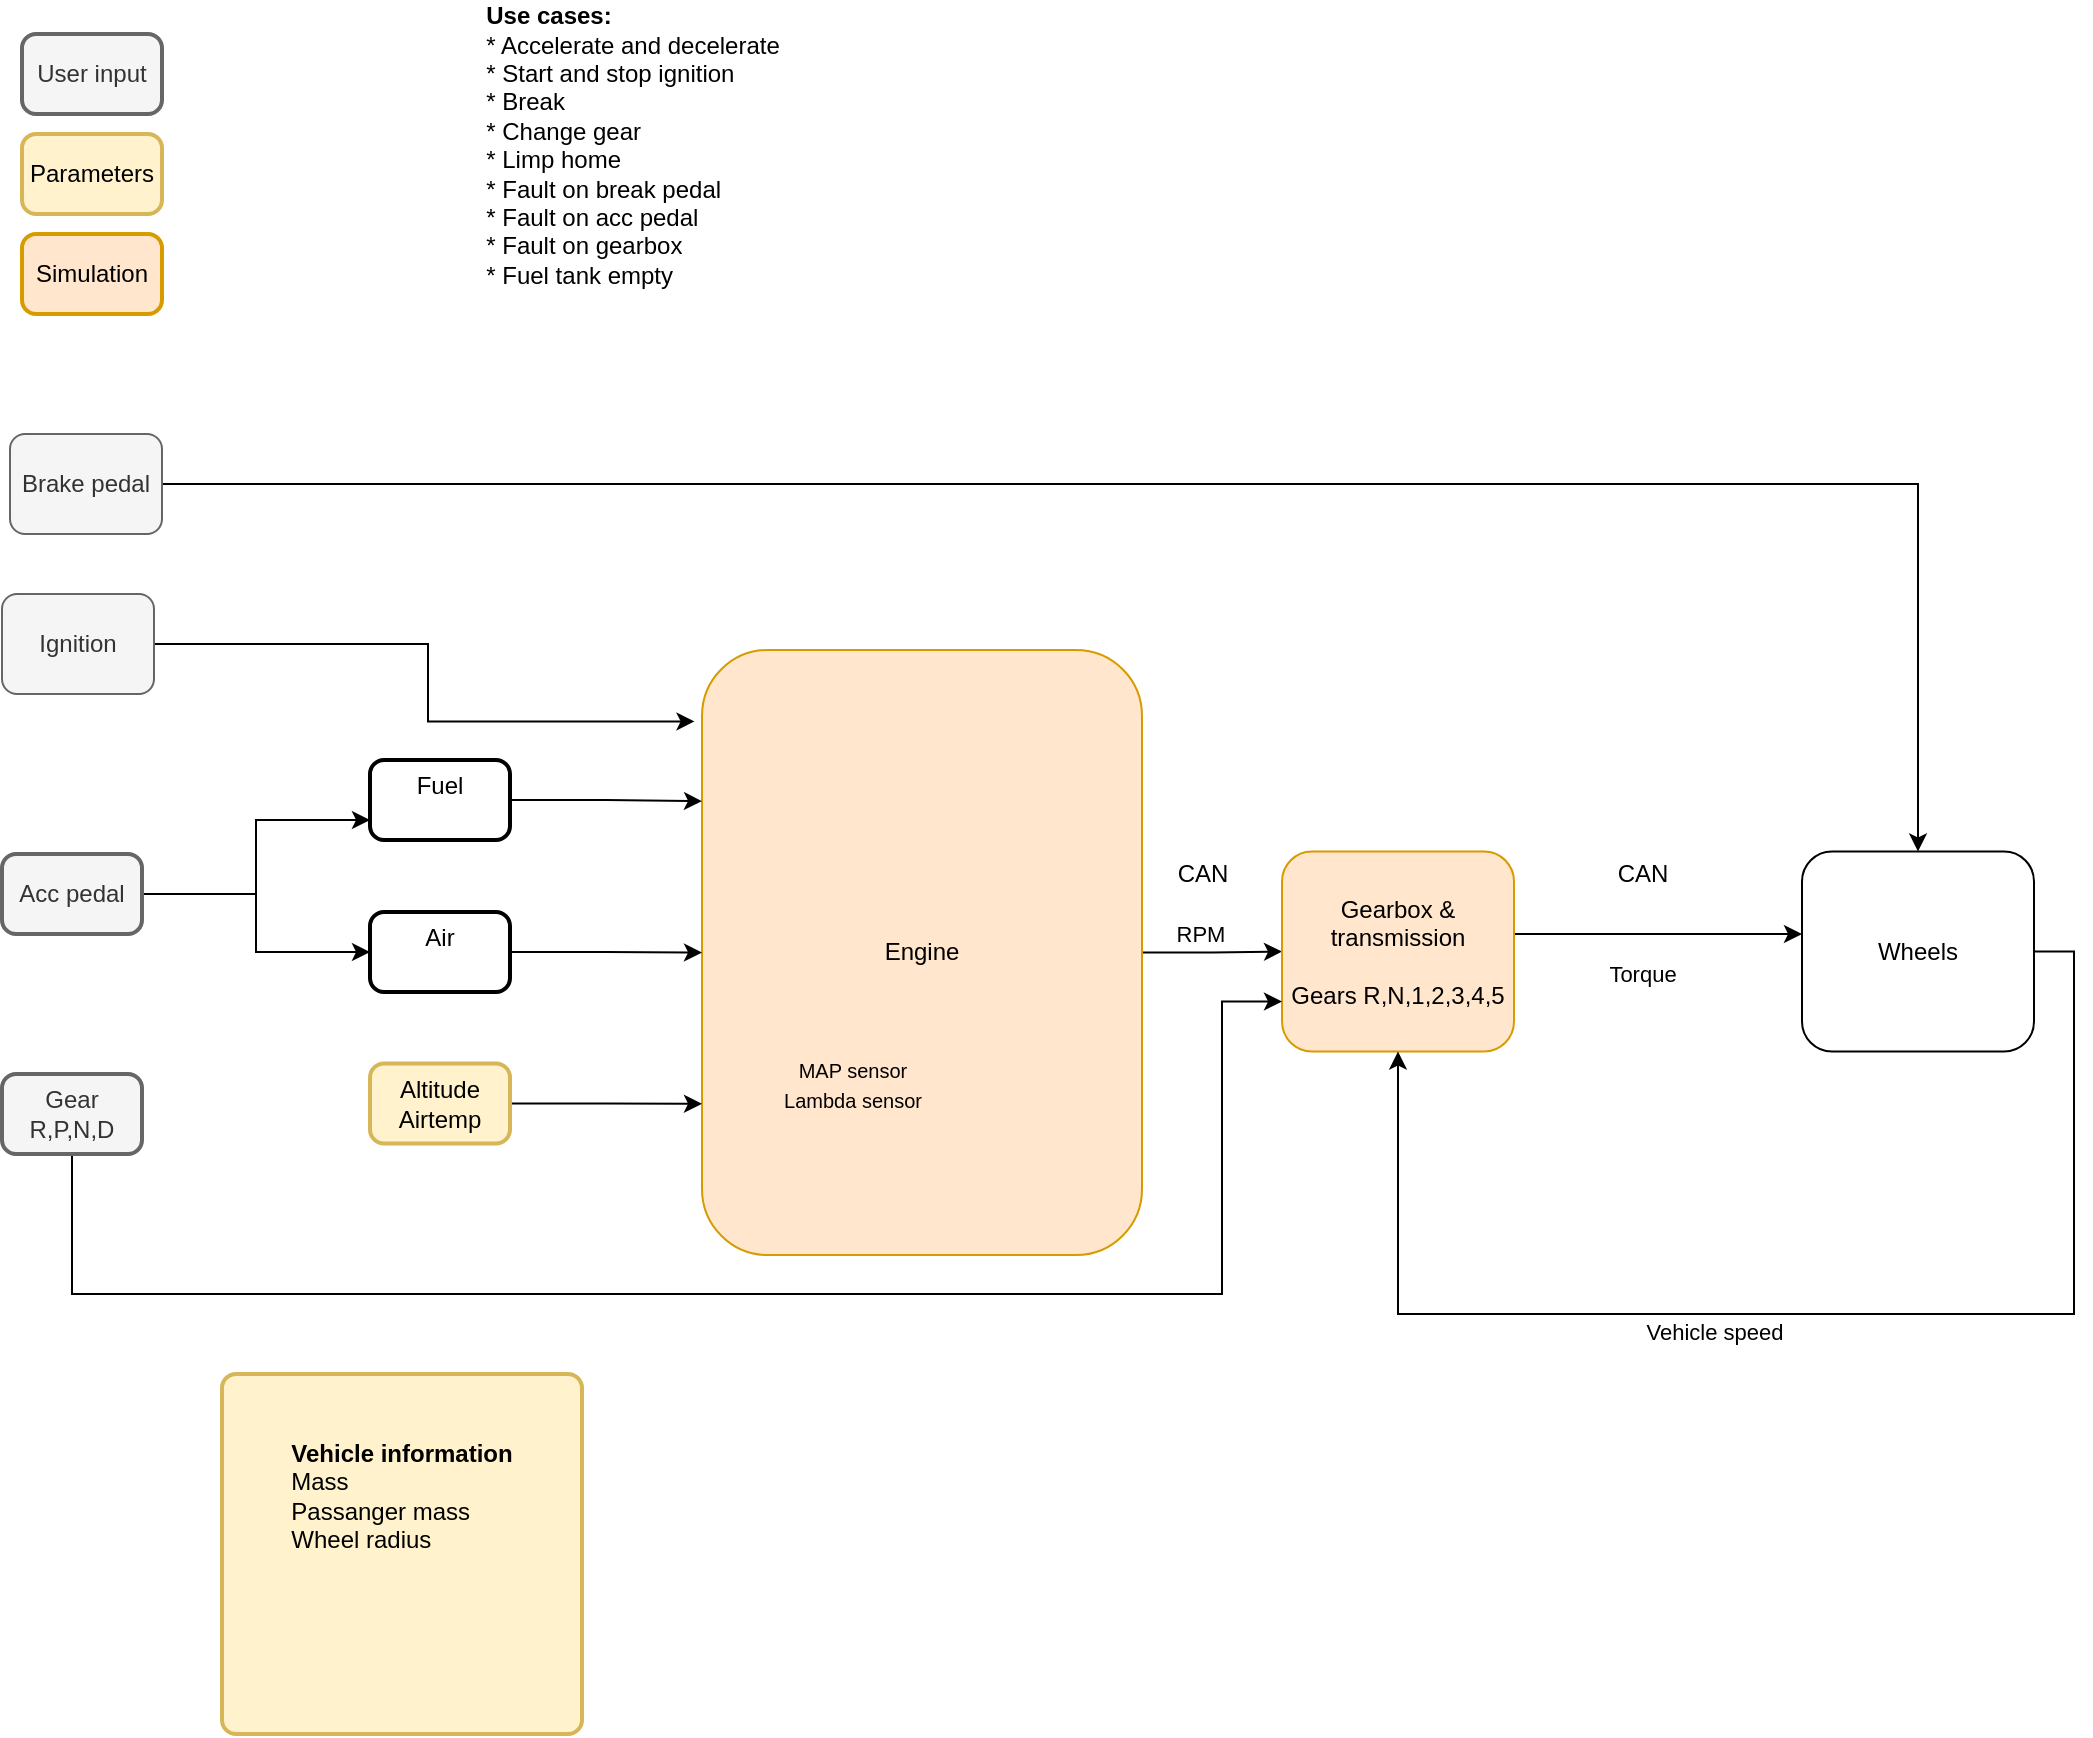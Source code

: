 <mxfile version="13.8.7" type="github">
  <diagram id="C5RBs43oDa-KdzZeNtuy" name="Page-1">
    <mxGraphModel dx="854" dy="1797" grid="1" gridSize="10" guides="1" tooltips="1" connect="1" arrows="1" fold="1" page="1" pageScale="1" pageWidth="827" pageHeight="1169" math="0" shadow="0">
      <root>
        <mxCell id="WIyWlLk6GJQsqaUBKTNV-0" />
        <mxCell id="WIyWlLk6GJQsqaUBKTNV-1" parent="WIyWlLk6GJQsqaUBKTNV-0" />
        <mxCell id="D_8V-2hycaDIohQ93AO6-14" style="edgeStyle=orthogonalEdgeStyle;rounded=0;orthogonalLoop=1;jettySize=auto;html=1;entryX=0;entryY=0.5;entryDx=0;entryDy=0;" edge="1" parent="WIyWlLk6GJQsqaUBKTNV-1" source="WIyWlLk6GJQsqaUBKTNV-7" target="D_8V-2hycaDIohQ93AO6-11">
          <mxGeometry relative="1" as="geometry">
            <mxPoint x="660" y="180" as="targetPoint" />
            <Array as="points" />
          </mxGeometry>
        </mxCell>
        <mxCell id="D_8V-2hycaDIohQ93AO6-17" value="RPM" style="edgeLabel;html=1;align=center;verticalAlign=middle;resizable=0;points=[];" vertex="1" connectable="0" parent="D_8V-2hycaDIohQ93AO6-14">
          <mxGeometry x="-0.173" y="-2" relative="1" as="geometry">
            <mxPoint y="-12" as="offset" />
          </mxGeometry>
        </mxCell>
        <mxCell id="WIyWlLk6GJQsqaUBKTNV-7" value="Engine" style="rounded=1;whiteSpace=wrap;html=1;fontSize=12;glass=0;strokeWidth=1;shadow=0;fillColor=#ffe6cc;strokeColor=#d79b00;" parent="WIyWlLk6GJQsqaUBKTNV-1" vertex="1">
          <mxGeometry x="400" y="28" width="220" height="302.5" as="geometry" />
        </mxCell>
        <mxCell id="D_8V-2hycaDIohQ93AO6-1" style="edgeStyle=orthogonalEdgeStyle;rounded=0;orthogonalLoop=1;jettySize=auto;html=1;entryX=0;entryY=0.25;entryDx=0;entryDy=0;" edge="1" parent="WIyWlLk6GJQsqaUBKTNV-1" source="D_8V-2hycaDIohQ93AO6-0" target="WIyWlLk6GJQsqaUBKTNV-7">
          <mxGeometry relative="1" as="geometry">
            <mxPoint x="390" y="150" as="targetPoint" />
          </mxGeometry>
        </mxCell>
        <mxCell id="D_8V-2hycaDIohQ93AO6-0" value="&lt;div&gt;Fuel&lt;/div&gt;&lt;div&gt;&lt;br&gt;&lt;/div&gt;" style="rounded=1;whiteSpace=wrap;html=1;absoluteArcSize=1;arcSize=14;strokeWidth=2;" vertex="1" parent="WIyWlLk6GJQsqaUBKTNV-1">
          <mxGeometry x="234" y="83" width="70" height="40" as="geometry" />
        </mxCell>
        <mxCell id="D_8V-2hycaDIohQ93AO6-8" style="edgeStyle=orthogonalEdgeStyle;rounded=0;orthogonalLoop=1;jettySize=auto;html=1;entryX=0;entryY=0.75;entryDx=0;entryDy=0;exitX=1;exitY=0.5;exitDx=0;exitDy=0;" edge="1" parent="WIyWlLk6GJQsqaUBKTNV-1" source="D_8V-2hycaDIohQ93AO6-5" target="D_8V-2hycaDIohQ93AO6-0">
          <mxGeometry relative="1" as="geometry" />
        </mxCell>
        <mxCell id="D_8V-2hycaDIohQ93AO6-10" style="edgeStyle=orthogonalEdgeStyle;rounded=0;orthogonalLoop=1;jettySize=auto;html=1;exitX=1;exitY=0.5;exitDx=0;exitDy=0;" edge="1" parent="WIyWlLk6GJQsqaUBKTNV-1" source="D_8V-2hycaDIohQ93AO6-5" target="D_8V-2hycaDIohQ93AO6-6">
          <mxGeometry relative="1" as="geometry" />
        </mxCell>
        <mxCell id="D_8V-2hycaDIohQ93AO6-5" value="Acc pedal" style="rounded=1;whiteSpace=wrap;html=1;absoluteArcSize=1;arcSize=14;strokeWidth=2;fillColor=#f5f5f5;strokeColor=#666666;fontColor=#333333;" vertex="1" parent="WIyWlLk6GJQsqaUBKTNV-1">
          <mxGeometry x="50" y="130" width="70" height="40" as="geometry" />
        </mxCell>
        <mxCell id="D_8V-2hycaDIohQ93AO6-7" style="edgeStyle=orthogonalEdgeStyle;rounded=0;orthogonalLoop=1;jettySize=auto;html=1;" edge="1" parent="WIyWlLk6GJQsqaUBKTNV-1" source="D_8V-2hycaDIohQ93AO6-6" target="WIyWlLk6GJQsqaUBKTNV-7">
          <mxGeometry relative="1" as="geometry" />
        </mxCell>
        <mxCell id="D_8V-2hycaDIohQ93AO6-6" value="&lt;div&gt;Air&lt;/div&gt;&lt;div&gt;&lt;br&gt;&lt;/div&gt;" style="rounded=1;whiteSpace=wrap;html=1;absoluteArcSize=1;arcSize=14;strokeWidth=2;" vertex="1" parent="WIyWlLk6GJQsqaUBKTNV-1">
          <mxGeometry x="234" y="159" width="70" height="40" as="geometry" />
        </mxCell>
        <mxCell id="D_8V-2hycaDIohQ93AO6-15" value="Torque" style="edgeStyle=orthogonalEdgeStyle;rounded=0;orthogonalLoop=1;jettySize=auto;html=1;exitX=1;exitY=0.5;exitDx=0;exitDy=0;" edge="1" parent="WIyWlLk6GJQsqaUBKTNV-1" source="D_8V-2hycaDIohQ93AO6-11" target="D_8V-2hycaDIohQ93AO6-18">
          <mxGeometry x="-0.048" y="-20" relative="1" as="geometry">
            <mxPoint x="890" y="180" as="targetPoint" />
            <Array as="points">
              <mxPoint x="806" y="170" />
            </Array>
            <mxPoint as="offset" />
          </mxGeometry>
        </mxCell>
        <mxCell id="D_8V-2hycaDIohQ93AO6-11" value="&lt;div&gt;Gearbox &amp;amp; transmission&lt;/div&gt;&lt;div&gt;&lt;br&gt;&lt;/div&gt;&lt;div&gt;Gears R,N,1,2,3,4,5&lt;br&gt;&lt;/div&gt;" style="rounded=1;whiteSpace=wrap;html=1;fontSize=12;glass=0;strokeWidth=1;shadow=0;fillColor=#ffe6cc;strokeColor=#d79b00;" vertex="1" parent="WIyWlLk6GJQsqaUBKTNV-1">
          <mxGeometry x="690" y="128.75" width="116" height="100" as="geometry" />
        </mxCell>
        <mxCell id="D_8V-2hycaDIohQ93AO6-19" style="edgeStyle=orthogonalEdgeStyle;rounded=0;orthogonalLoop=1;jettySize=auto;html=1;exitX=1;exitY=0.5;exitDx=0;exitDy=0;entryX=0.5;entryY=1;entryDx=0;entryDy=0;" edge="1" parent="WIyWlLk6GJQsqaUBKTNV-1" source="D_8V-2hycaDIohQ93AO6-18" target="D_8V-2hycaDIohQ93AO6-11">
          <mxGeometry relative="1" as="geometry">
            <mxPoint x="940" y="380" as="targetPoint" />
            <Array as="points">
              <mxPoint x="1086" y="179" />
              <mxPoint x="1086" y="360" />
              <mxPoint x="748" y="360" />
            </Array>
          </mxGeometry>
        </mxCell>
        <mxCell id="D_8V-2hycaDIohQ93AO6-20" value="Vehicle speed" style="edgeLabel;html=1;align=center;verticalAlign=middle;resizable=0;points=[];" vertex="1" connectable="0" parent="D_8V-2hycaDIohQ93AO6-19">
          <mxGeometry x="0.136" y="-1" relative="1" as="geometry">
            <mxPoint y="10" as="offset" />
          </mxGeometry>
        </mxCell>
        <mxCell id="D_8V-2hycaDIohQ93AO6-18" value="Wheels" style="rounded=1;whiteSpace=wrap;html=1;fontSize=12;glass=0;strokeWidth=1;shadow=0;" vertex="1" parent="WIyWlLk6GJQsqaUBKTNV-1">
          <mxGeometry x="950" y="128.75" width="116" height="100" as="geometry" />
        </mxCell>
        <mxCell id="D_8V-2hycaDIohQ93AO6-22" style="edgeStyle=orthogonalEdgeStyle;rounded=0;orthogonalLoop=1;jettySize=auto;html=1;" edge="1" parent="WIyWlLk6GJQsqaUBKTNV-1" source="D_8V-2hycaDIohQ93AO6-21" target="D_8V-2hycaDIohQ93AO6-18">
          <mxGeometry relative="1" as="geometry" />
        </mxCell>
        <mxCell id="D_8V-2hycaDIohQ93AO6-21" value="Brake pedal" style="rounded=1;whiteSpace=wrap;html=1;fontSize=12;glass=0;strokeWidth=1;shadow=0;fillColor=#f5f5f5;strokeColor=#666666;fontColor=#333333;" vertex="1" parent="WIyWlLk6GJQsqaUBKTNV-1">
          <mxGeometry x="54" y="-80" width="76" height="50" as="geometry" />
        </mxCell>
        <mxCell id="D_8V-2hycaDIohQ93AO6-25" style="edgeStyle=orthogonalEdgeStyle;rounded=0;orthogonalLoop=1;jettySize=auto;html=1;entryX=0;entryY=0.75;entryDx=0;entryDy=0;" edge="1" parent="WIyWlLk6GJQsqaUBKTNV-1" source="D_8V-2hycaDIohQ93AO6-23" target="D_8V-2hycaDIohQ93AO6-11">
          <mxGeometry relative="1" as="geometry">
            <Array as="points">
              <mxPoint x="85" y="350" />
              <mxPoint x="660" y="350" />
              <mxPoint x="660" y="204" />
            </Array>
          </mxGeometry>
        </mxCell>
        <mxCell id="D_8V-2hycaDIohQ93AO6-23" value="&lt;div&gt;Gear&lt;/div&gt;&lt;div&gt;R,P,N,D&lt;br&gt;&lt;/div&gt;" style="rounded=1;whiteSpace=wrap;html=1;absoluteArcSize=1;arcSize=14;strokeWidth=2;fillColor=#f5f5f5;strokeColor=#666666;fontColor=#333333;" vertex="1" parent="WIyWlLk6GJQsqaUBKTNV-1">
          <mxGeometry x="50" y="240" width="70" height="40" as="geometry" />
        </mxCell>
        <mxCell id="D_8V-2hycaDIohQ93AO6-27" style="edgeStyle=orthogonalEdgeStyle;rounded=0;orthogonalLoop=1;jettySize=auto;html=1;entryX=0;entryY=0.75;entryDx=0;entryDy=0;" edge="1" parent="WIyWlLk6GJQsqaUBKTNV-1" source="D_8V-2hycaDIohQ93AO6-26" target="WIyWlLk6GJQsqaUBKTNV-7">
          <mxGeometry relative="1" as="geometry" />
        </mxCell>
        <mxCell id="D_8V-2hycaDIohQ93AO6-26" value="&lt;div&gt;Altitude&lt;/div&gt;&lt;div&gt;Airtemp&lt;br&gt;&lt;/div&gt;" style="rounded=1;whiteSpace=wrap;html=1;absoluteArcSize=1;arcSize=14;strokeWidth=2;fillColor=#fff2cc;strokeColor=#d6b656;" vertex="1" parent="WIyWlLk6GJQsqaUBKTNV-1">
          <mxGeometry x="234" y="234.75" width="70" height="40" as="geometry" />
        </mxCell>
        <mxCell id="D_8V-2hycaDIohQ93AO6-29" value="&lt;div&gt;&lt;b&gt;Vehicle information&lt;/b&gt;&lt;/div&gt;&lt;div align=&quot;left&quot;&gt;Mass&lt;/div&gt;&lt;div align=&quot;left&quot;&gt;Passanger mass&lt;br&gt;&lt;/div&gt;&lt;div align=&quot;left&quot;&gt;Wheel radius&lt;/div&gt;&lt;div&gt;&lt;br&gt;&lt;/div&gt;&lt;div&gt;&lt;br&gt;&lt;/div&gt;&lt;div&gt;&lt;br&gt;&lt;b&gt;&lt;/b&gt;&lt;/div&gt;&lt;div&gt;&lt;br&gt;&lt;/div&gt;" style="rounded=1;whiteSpace=wrap;html=1;absoluteArcSize=1;arcSize=14;strokeWidth=2;fillColor=#fff2cc;strokeColor=#d6b656;" vertex="1" parent="WIyWlLk6GJQsqaUBKTNV-1">
          <mxGeometry x="160" y="390" width="180" height="180" as="geometry" />
        </mxCell>
        <mxCell id="D_8V-2hycaDIohQ93AO6-30" value="User input" style="rounded=1;whiteSpace=wrap;html=1;absoluteArcSize=1;arcSize=14;strokeWidth=2;fillColor=#f5f5f5;strokeColor=#666666;fontColor=#333333;" vertex="1" parent="WIyWlLk6GJQsqaUBKTNV-1">
          <mxGeometry x="60" y="-280" width="70" height="40" as="geometry" />
        </mxCell>
        <mxCell id="D_8V-2hycaDIohQ93AO6-32" value="Parameters" style="rounded=1;whiteSpace=wrap;html=1;absoluteArcSize=1;arcSize=14;strokeWidth=2;fillColor=#fff2cc;strokeColor=#d6b656;" vertex="1" parent="WIyWlLk6GJQsqaUBKTNV-1">
          <mxGeometry x="60" y="-230" width="70" height="40" as="geometry" />
        </mxCell>
        <mxCell id="D_8V-2hycaDIohQ93AO6-33" value="&lt;div&gt;&lt;font style=&quot;font-size: 10px&quot;&gt;MAP sensor&lt;/font&gt;&lt;/div&gt;&lt;div&gt;&lt;font style=&quot;font-size: 10px&quot;&gt;Lambda sensor&lt;br&gt;&lt;/font&gt;&lt;/div&gt;" style="text;html=1;align=center;verticalAlign=middle;resizable=0;points=[];autosize=1;" vertex="1" parent="WIyWlLk6GJQsqaUBKTNV-1">
          <mxGeometry x="430" y="224.75" width="90" height="40" as="geometry" />
        </mxCell>
        <mxCell id="D_8V-2hycaDIohQ93AO6-34" value="Simulation" style="rounded=1;whiteSpace=wrap;html=1;absoluteArcSize=1;arcSize=14;strokeWidth=2;fillColor=#ffe6cc;strokeColor=#d79b00;" vertex="1" parent="WIyWlLk6GJQsqaUBKTNV-1">
          <mxGeometry x="60" y="-180" width="70" height="40" as="geometry" />
        </mxCell>
        <mxCell id="D_8V-2hycaDIohQ93AO6-35" value="CAN" style="text;html=1;align=center;verticalAlign=middle;resizable=0;points=[];autosize=1;" vertex="1" parent="WIyWlLk6GJQsqaUBKTNV-1">
          <mxGeometry x="850" y="130" width="40" height="20" as="geometry" />
        </mxCell>
        <mxCell id="D_8V-2hycaDIohQ93AO6-36" value="CAN" style="text;html=1;align=center;verticalAlign=middle;resizable=0;points=[];autosize=1;" vertex="1" parent="WIyWlLk6GJQsqaUBKTNV-1">
          <mxGeometry x="630" y="130" width="40" height="20" as="geometry" />
        </mxCell>
        <mxCell id="D_8V-2hycaDIohQ93AO6-37" value="&lt;div align=&quot;left&quot;&gt;&lt;b&gt;Use cases:&lt;/b&gt;&lt;/div&gt;&lt;div align=&quot;left&quot;&gt;* Accelerate and decelerate&lt;/div&gt;&lt;div align=&quot;left&quot;&gt;* Start and stop ignition&lt;/div&gt;&lt;div align=&quot;left&quot;&gt;* Break&lt;/div&gt;&lt;div align=&quot;left&quot;&gt;* Change gear&lt;/div&gt;&lt;div align=&quot;left&quot;&gt;* Limp home&lt;br&gt;&lt;/div&gt;&lt;div align=&quot;left&quot;&gt;* Fault on break pedal&lt;/div&gt;&lt;div align=&quot;left&quot;&gt;* Fault on acc pedal&lt;/div&gt;&lt;div align=&quot;left&quot;&gt;* Fault on gearbox&lt;br&gt;&lt;/div&gt;&lt;div align=&quot;left&quot;&gt;* Fuel tank empty&lt;/div&gt;&lt;div align=&quot;left&quot;&gt;&lt;br&gt;&lt;/div&gt;&lt;div align=&quot;left&quot;&gt;&lt;br&gt;&lt;/div&gt;" style="text;html=1;align=center;verticalAlign=middle;resizable=0;points=[];autosize=1;" vertex="1" parent="WIyWlLk6GJQsqaUBKTNV-1">
          <mxGeometry x="275" y="-295" width="180" height="170" as="geometry" />
        </mxCell>
        <mxCell id="D_8V-2hycaDIohQ93AO6-39" style="edgeStyle=orthogonalEdgeStyle;rounded=0;orthogonalLoop=1;jettySize=auto;html=1;exitX=1;exitY=0.5;exitDx=0;exitDy=0;entryX=-0.017;entryY=0.118;entryDx=0;entryDy=0;entryPerimeter=0;" edge="1" parent="WIyWlLk6GJQsqaUBKTNV-1" source="D_8V-2hycaDIohQ93AO6-38" target="WIyWlLk6GJQsqaUBKTNV-7">
          <mxGeometry relative="1" as="geometry" />
        </mxCell>
        <mxCell id="D_8V-2hycaDIohQ93AO6-38" value="Ignition" style="rounded=1;whiteSpace=wrap;html=1;fontSize=12;glass=0;strokeWidth=1;shadow=0;fillColor=#f5f5f5;strokeColor=#666666;fontColor=#333333;" vertex="1" parent="WIyWlLk6GJQsqaUBKTNV-1">
          <mxGeometry x="50" width="76" height="50" as="geometry" />
        </mxCell>
      </root>
    </mxGraphModel>
  </diagram>
</mxfile>
